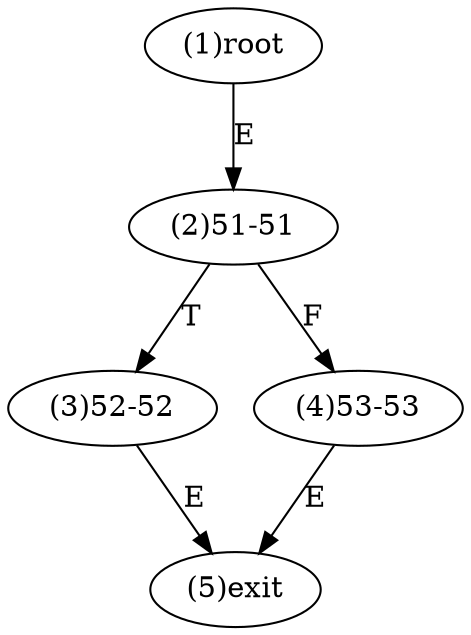 digraph "" { 
1[ label="(1)root"];
2[ label="(2)51-51"];
3[ label="(3)52-52"];
4[ label="(4)53-53"];
5[ label="(5)exit"];
1->2[ label="E"];
2->4[ label="F"];
2->3[ label="T"];
3->5[ label="E"];
4->5[ label="E"];
}